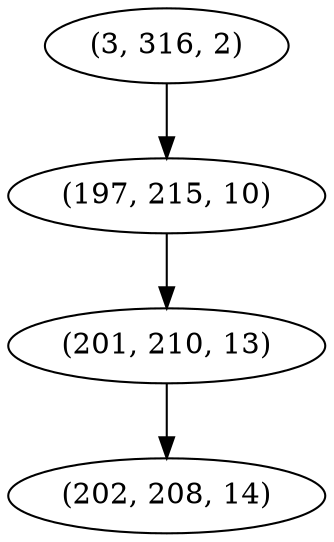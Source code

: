 digraph tree {
    "(3, 316, 2)";
    "(197, 215, 10)";
    "(201, 210, 13)";
    "(202, 208, 14)";
    "(3, 316, 2)" -> "(197, 215, 10)";
    "(197, 215, 10)" -> "(201, 210, 13)";
    "(201, 210, 13)" -> "(202, 208, 14)";
}
